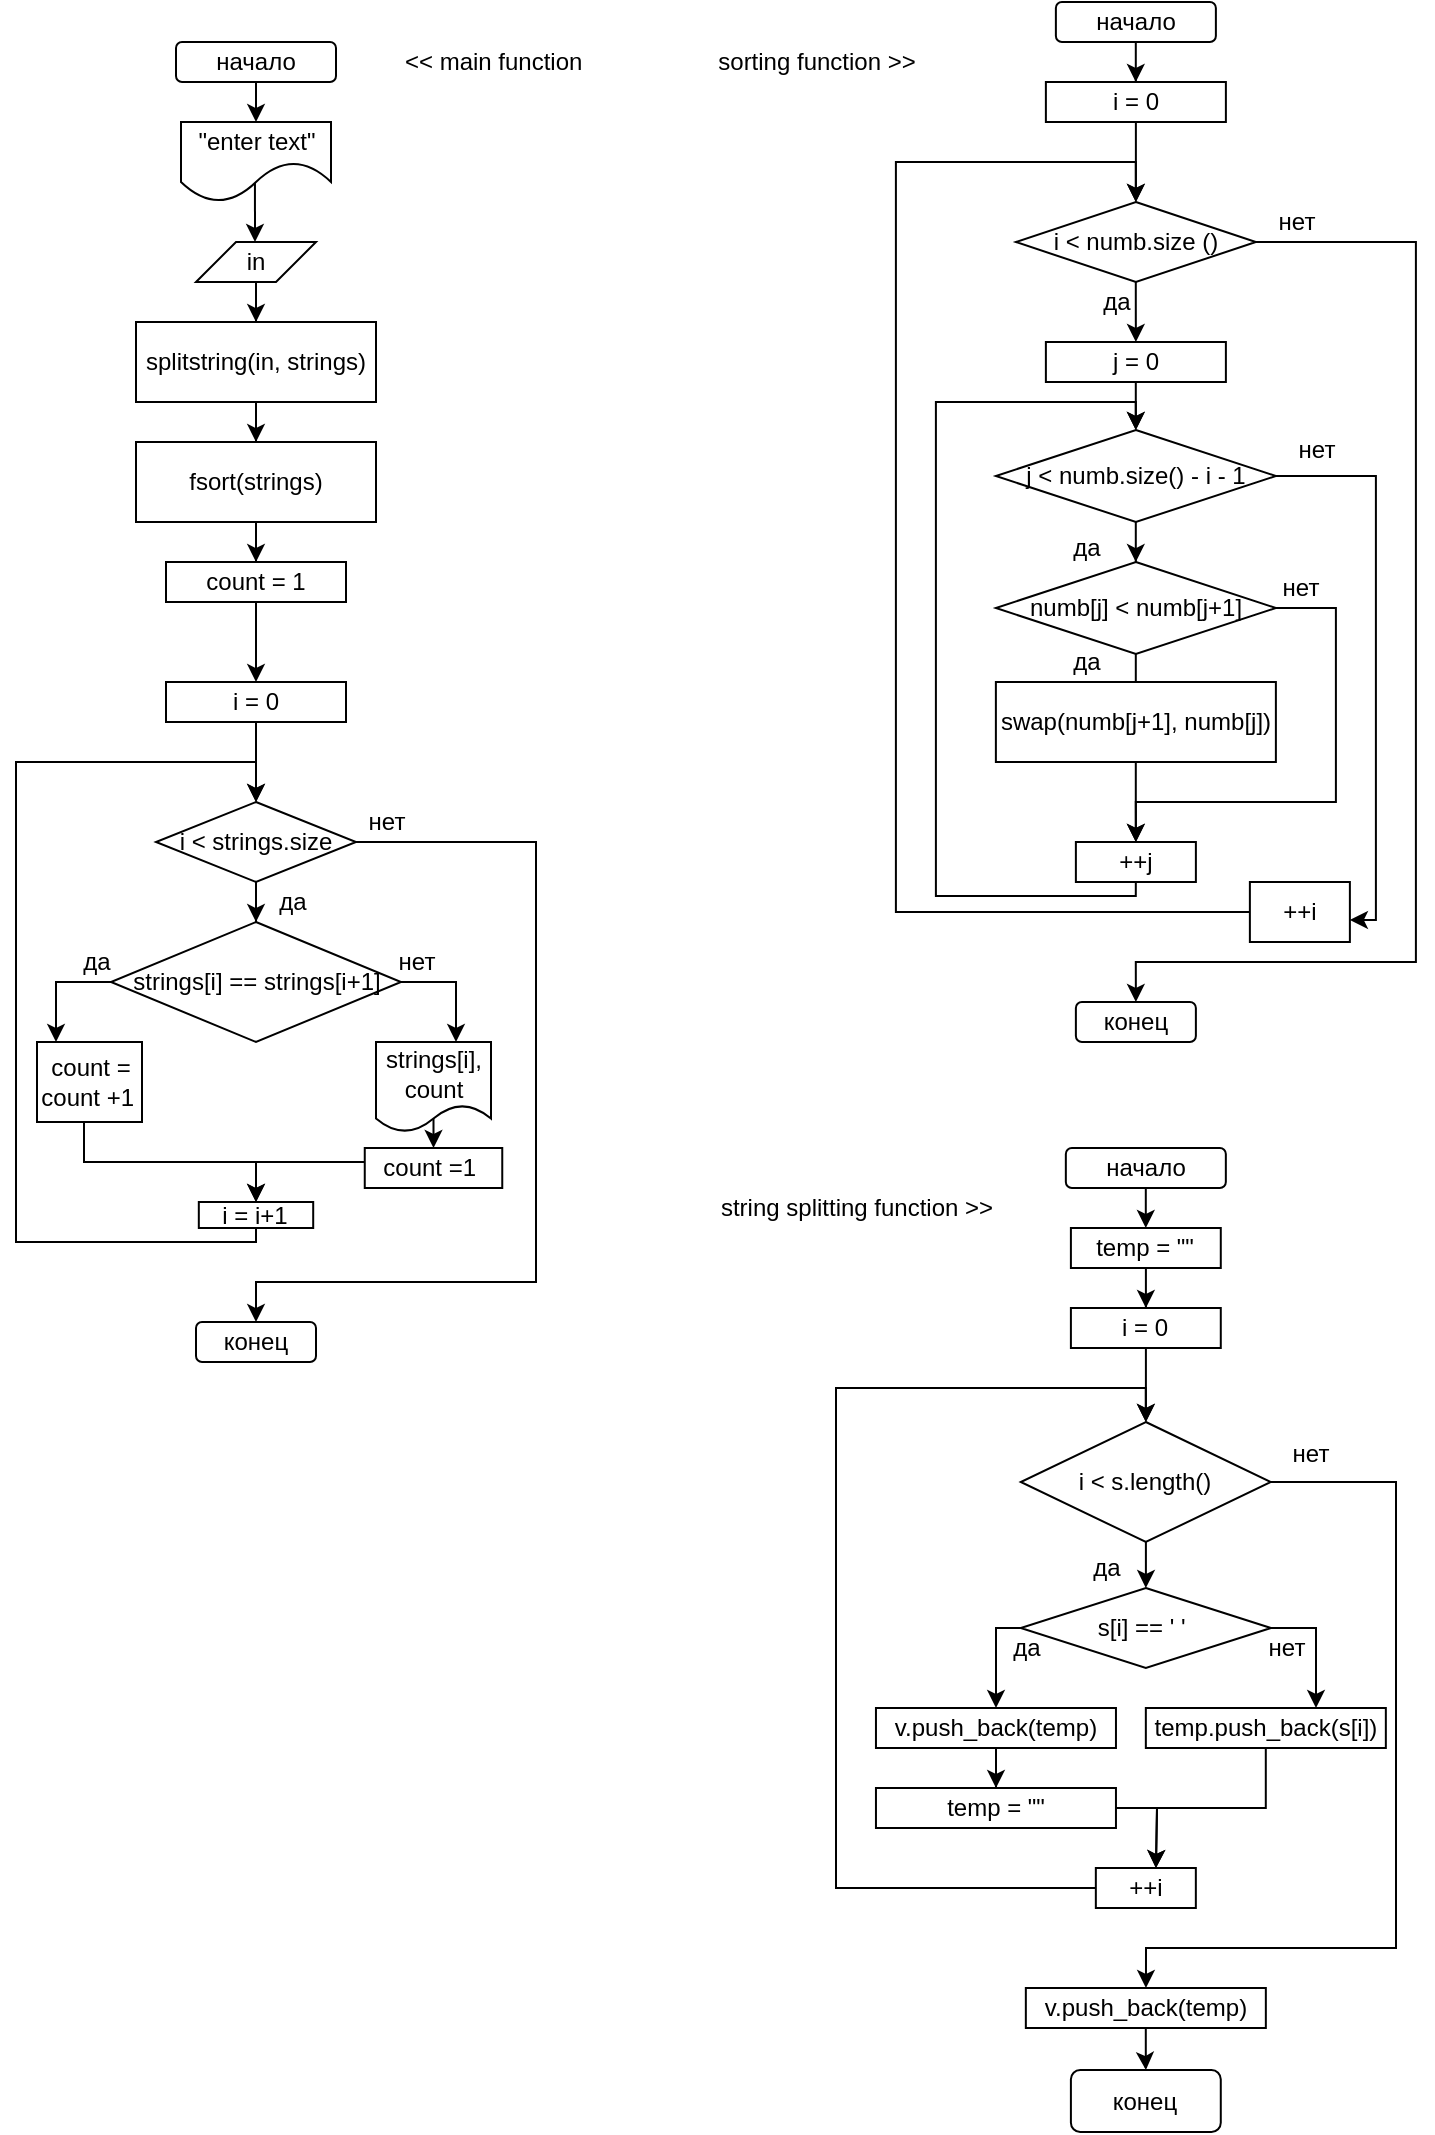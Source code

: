 <mxfile version="16.4.5" type="github"><diagram id="C5RBs43oDa-KdzZeNtuy" name="Page-1"><mxGraphModel dx="1488" dy="711" grid="1" gridSize="20" guides="1" tooltips="1" connect="1" arrows="1" fold="1" page="1" pageScale="1" pageWidth="827" pageHeight="1169" math="0" shadow="0"><root><mxCell id="WIyWlLk6GJQsqaUBKTNV-0"/><mxCell id="WIyWlLk6GJQsqaUBKTNV-1" parent="WIyWlLk6GJQsqaUBKTNV-0"/><mxCell id="1RpnwZJN1rMyHzHDHrBu-5" value="" style="edgeStyle=orthogonalEdgeStyle;rounded=0;orthogonalLoop=1;jettySize=auto;html=1;" parent="WIyWlLk6GJQsqaUBKTNV-1" source="WIyWlLk6GJQsqaUBKTNV-3" edge="1"><mxGeometry relative="1" as="geometry"><mxPoint x="220" y="80" as="targetPoint"/></mxGeometry></mxCell><mxCell id="WIyWlLk6GJQsqaUBKTNV-3" value="&lt;font style=&quot;font-size: 12px&quot;&gt;начало&lt;/font&gt;" style="rounded=1;whiteSpace=wrap;html=1;fontSize=12;glass=0;strokeWidth=1;shadow=0;" parent="WIyWlLk6GJQsqaUBKTNV-1" vertex="1"><mxGeometry x="180" y="40" width="80" height="20" as="geometry"/></mxCell><mxCell id="WG-GIoE7qXhuWjVk6lCx-4" value="" style="edgeStyle=orthogonalEdgeStyle;rounded=0;orthogonalLoop=1;jettySize=auto;html=1;fontSize=12;exitX=0.493;exitY=0.725;exitDx=0;exitDy=0;exitPerimeter=0;" edge="1" parent="WIyWlLk6GJQsqaUBKTNV-1" source="WG-GIoE7qXhuWjVk6lCx-2" target="WG-GIoE7qXhuWjVk6lCx-3"><mxGeometry relative="1" as="geometry"/></mxCell><mxCell id="WG-GIoE7qXhuWjVk6lCx-2" value="&quot;enter text&quot;" style="shape=document;whiteSpace=wrap;html=1;boundedLbl=1;fontSize=12;size=0.5;" vertex="1" parent="WIyWlLk6GJQsqaUBKTNV-1"><mxGeometry x="182.5" y="80" width="75" height="40" as="geometry"/></mxCell><mxCell id="WG-GIoE7qXhuWjVk6lCx-6" value="" style="edgeStyle=orthogonalEdgeStyle;rounded=0;orthogonalLoop=1;jettySize=auto;html=1;fontSize=12;" edge="1" parent="WIyWlLk6GJQsqaUBKTNV-1" source="WG-GIoE7qXhuWjVk6lCx-3" target="WG-GIoE7qXhuWjVk6lCx-5"><mxGeometry relative="1" as="geometry"/></mxCell><mxCell id="WG-GIoE7qXhuWjVk6lCx-3" value="in" style="shape=parallelogram;perimeter=parallelogramPerimeter;whiteSpace=wrap;html=1;fixedSize=1;" vertex="1" parent="WIyWlLk6GJQsqaUBKTNV-1"><mxGeometry x="190" y="140" width="60" height="20" as="geometry"/></mxCell><mxCell id="WG-GIoE7qXhuWjVk6lCx-8" value="" style="edgeStyle=orthogonalEdgeStyle;rounded=0;orthogonalLoop=1;jettySize=auto;html=1;fontSize=12;" edge="1" parent="WIyWlLk6GJQsqaUBKTNV-1" source="WG-GIoE7qXhuWjVk6lCx-5" target="WG-GIoE7qXhuWjVk6lCx-7"><mxGeometry relative="1" as="geometry"/></mxCell><mxCell id="WG-GIoE7qXhuWjVk6lCx-5" value="splitstring(in, strings)" style="whiteSpace=wrap;html=1;" vertex="1" parent="WIyWlLk6GJQsqaUBKTNV-1"><mxGeometry x="160" y="180" width="120" height="40" as="geometry"/></mxCell><mxCell id="WG-GIoE7qXhuWjVk6lCx-10" value="" style="edgeStyle=orthogonalEdgeStyle;rounded=0;orthogonalLoop=1;jettySize=auto;html=1;fontSize=12;" edge="1" parent="WIyWlLk6GJQsqaUBKTNV-1" source="WG-GIoE7qXhuWjVk6lCx-7" target="WG-GIoE7qXhuWjVk6lCx-9"><mxGeometry relative="1" as="geometry"/></mxCell><mxCell id="WG-GIoE7qXhuWjVk6lCx-7" value="fsort(strings)" style="whiteSpace=wrap;html=1;" vertex="1" parent="WIyWlLk6GJQsqaUBKTNV-1"><mxGeometry x="160" y="240" width="120" height="40" as="geometry"/></mxCell><mxCell id="WG-GIoE7qXhuWjVk6lCx-12" value="" style="edgeStyle=orthogonalEdgeStyle;rounded=0;orthogonalLoop=1;jettySize=auto;html=1;fontSize=12;" edge="1" parent="WIyWlLk6GJQsqaUBKTNV-1" source="WG-GIoE7qXhuWjVk6lCx-9" target="WG-GIoE7qXhuWjVk6lCx-11"><mxGeometry relative="1" as="geometry"/></mxCell><mxCell id="WG-GIoE7qXhuWjVk6lCx-9" value="count = 1" style="whiteSpace=wrap;html=1;" vertex="1" parent="WIyWlLk6GJQsqaUBKTNV-1"><mxGeometry x="175" y="300" width="90" height="20" as="geometry"/></mxCell><mxCell id="WG-GIoE7qXhuWjVk6lCx-14" value="" style="edgeStyle=orthogonalEdgeStyle;rounded=0;orthogonalLoop=1;jettySize=auto;html=1;fontSize=12;" edge="1" parent="WIyWlLk6GJQsqaUBKTNV-1" source="WG-GIoE7qXhuWjVk6lCx-11" target="WG-GIoE7qXhuWjVk6lCx-13"><mxGeometry relative="1" as="geometry"/></mxCell><mxCell id="WG-GIoE7qXhuWjVk6lCx-11" value="i = 0" style="whiteSpace=wrap;html=1;" vertex="1" parent="WIyWlLk6GJQsqaUBKTNV-1"><mxGeometry x="175" y="360" width="90" height="20" as="geometry"/></mxCell><mxCell id="WG-GIoE7qXhuWjVk6lCx-16" value="" style="edgeStyle=orthogonalEdgeStyle;rounded=0;orthogonalLoop=1;jettySize=auto;html=1;fontSize=12;" edge="1" parent="WIyWlLk6GJQsqaUBKTNV-1" source="WG-GIoE7qXhuWjVk6lCx-13" target="WG-GIoE7qXhuWjVk6lCx-15"><mxGeometry relative="1" as="geometry"/></mxCell><mxCell id="WG-GIoE7qXhuWjVk6lCx-29" style="edgeStyle=orthogonalEdgeStyle;rounded=0;orthogonalLoop=1;jettySize=auto;html=1;fontSize=12;" edge="1" parent="WIyWlLk6GJQsqaUBKTNV-1" source="WG-GIoE7qXhuWjVk6lCx-13"><mxGeometry relative="1" as="geometry"><mxPoint x="220" y="680" as="targetPoint"/><Array as="points"><mxPoint x="360" y="440"/><mxPoint x="360" y="660"/><mxPoint x="220" y="660"/></Array></mxGeometry></mxCell><mxCell id="WG-GIoE7qXhuWjVk6lCx-13" value="i &amp;lt; strings.size" style="rhombus;whiteSpace=wrap;html=1;" vertex="1" parent="WIyWlLk6GJQsqaUBKTNV-1"><mxGeometry x="170" y="420" width="100" height="40" as="geometry"/></mxCell><mxCell id="WG-GIoE7qXhuWjVk6lCx-20" style="edgeStyle=orthogonalEdgeStyle;rounded=0;orthogonalLoop=1;jettySize=auto;html=1;fontSize=12;" edge="1" parent="WIyWlLk6GJQsqaUBKTNV-1" source="WG-GIoE7qXhuWjVk6lCx-15"><mxGeometry relative="1" as="geometry"><mxPoint x="120" y="540" as="targetPoint"/><Array as="points"><mxPoint x="120" y="510"/></Array></mxGeometry></mxCell><mxCell id="WG-GIoE7qXhuWjVk6lCx-23" style="edgeStyle=orthogonalEdgeStyle;rounded=0;orthogonalLoop=1;jettySize=auto;html=1;fontSize=12;" edge="1" parent="WIyWlLk6GJQsqaUBKTNV-1" source="WG-GIoE7qXhuWjVk6lCx-15"><mxGeometry relative="1" as="geometry"><mxPoint x="320" y="540" as="targetPoint"/><Array as="points"><mxPoint x="320" y="510"/><mxPoint x="320" y="540"/></Array></mxGeometry></mxCell><mxCell id="WG-GIoE7qXhuWjVk6lCx-15" value="strings[i] == strings[i+1]" style="rhombus;whiteSpace=wrap;html=1;" vertex="1" parent="WIyWlLk6GJQsqaUBKTNV-1"><mxGeometry x="147.5" y="480" width="145" height="60" as="geometry"/></mxCell><mxCell id="WG-GIoE7qXhuWjVk6lCx-36" style="edgeStyle=orthogonalEdgeStyle;rounded=0;orthogonalLoop=1;jettySize=auto;html=1;fontSize=12;" edge="1" parent="WIyWlLk6GJQsqaUBKTNV-1" source="WG-GIoE7qXhuWjVk6lCx-19"><mxGeometry relative="1" as="geometry"><mxPoint x="220" y="620" as="targetPoint"/><Array as="points"><mxPoint x="134" y="600"/><mxPoint x="220" y="600"/></Array></mxGeometry></mxCell><mxCell id="WG-GIoE7qXhuWjVk6lCx-19" value="count = count&amp;nbsp;+1&amp;nbsp;" style="whiteSpace=wrap;html=1;" vertex="1" parent="WIyWlLk6GJQsqaUBKTNV-1"><mxGeometry x="110.5" y="540" width="52.5" height="40" as="geometry"/></mxCell><mxCell id="WG-GIoE7qXhuWjVk6lCx-21" value="да" style="text;html=1;align=center;verticalAlign=middle;resizable=0;points=[];autosize=1;strokeColor=none;fillColor=none;fontSize=12;" vertex="1" parent="WIyWlLk6GJQsqaUBKTNV-1"><mxGeometry x="120" y="490" width="40" height="20" as="geometry"/></mxCell><mxCell id="WG-GIoE7qXhuWjVk6lCx-22" value="да" style="text;html=1;align=center;verticalAlign=middle;resizable=0;points=[];autosize=1;strokeColor=none;fillColor=none;fontSize=12;" vertex="1" parent="WIyWlLk6GJQsqaUBKTNV-1"><mxGeometry x="217.5" y="460" width="40" height="20" as="geometry"/></mxCell><mxCell id="WG-GIoE7qXhuWjVk6lCx-24" value="нет" style="text;html=1;align=center;verticalAlign=middle;resizable=0;points=[];autosize=1;strokeColor=none;fillColor=none;fontSize=12;" vertex="1" parent="WIyWlLk6GJQsqaUBKTNV-1"><mxGeometry x="280" y="490" width="40" height="20" as="geometry"/></mxCell><mxCell id="WG-GIoE7qXhuWjVk6lCx-25" value="нет" style="text;html=1;align=center;verticalAlign=middle;resizable=0;points=[];autosize=1;strokeColor=none;fillColor=none;fontSize=12;" vertex="1" parent="WIyWlLk6GJQsqaUBKTNV-1"><mxGeometry x="265" y="420" width="40" height="20" as="geometry"/></mxCell><mxCell id="WG-GIoE7qXhuWjVk6lCx-33" value="" style="edgeStyle=orthogonalEdgeStyle;rounded=0;orthogonalLoop=1;jettySize=auto;html=1;fontSize=12;exitX=0.5;exitY=0.5;exitDx=0;exitDy=0;exitPerimeter=0;entryX=0.5;entryY=0;entryDx=0;entryDy=0;" edge="1" parent="WIyWlLk6GJQsqaUBKTNV-1" source="WG-GIoE7qXhuWjVk6lCx-26" target="WG-GIoE7qXhuWjVk6lCx-31"><mxGeometry relative="1" as="geometry"><mxPoint x="308.75" y="665" as="targetPoint"/></mxGeometry></mxCell><mxCell id="WG-GIoE7qXhuWjVk6lCx-26" value="strings[i], count" style="shape=document;whiteSpace=wrap;html=1;boundedLbl=1;fontSize=12;" vertex="1" parent="WIyWlLk6GJQsqaUBKTNV-1"><mxGeometry x="280" y="540" width="57.5" height="45" as="geometry"/></mxCell><mxCell id="WG-GIoE7qXhuWjVk6lCx-30" value="конец" style="rounded=1;whiteSpace=wrap;html=1;fontSize=12;" vertex="1" parent="WIyWlLk6GJQsqaUBKTNV-1"><mxGeometry x="190" y="680" width="60" height="20" as="geometry"/></mxCell><mxCell id="WG-GIoE7qXhuWjVk6lCx-37" style="edgeStyle=orthogonalEdgeStyle;rounded=0;orthogonalLoop=1;jettySize=auto;html=1;fontSize=12;" edge="1" parent="WIyWlLk6GJQsqaUBKTNV-1" source="WG-GIoE7qXhuWjVk6lCx-31"><mxGeometry relative="1" as="geometry"><mxPoint x="220" y="620" as="targetPoint"/><Array as="points"><mxPoint x="220" y="600"/></Array></mxGeometry></mxCell><mxCell id="WG-GIoE7qXhuWjVk6lCx-31" value="count =1&amp;nbsp;" style="whiteSpace=wrap;html=1;" vertex="1" parent="WIyWlLk6GJQsqaUBKTNV-1"><mxGeometry x="274.38" y="593" width="68.75" height="20" as="geometry"/></mxCell><mxCell id="WG-GIoE7qXhuWjVk6lCx-39" style="edgeStyle=orthogonalEdgeStyle;rounded=0;orthogonalLoop=1;jettySize=auto;html=1;fontSize=12;" edge="1" parent="WIyWlLk6GJQsqaUBKTNV-1" source="WG-GIoE7qXhuWjVk6lCx-38"><mxGeometry relative="1" as="geometry"><mxPoint x="220" y="420" as="targetPoint"/><Array as="points"><mxPoint x="220" y="640"/><mxPoint x="100" y="640"/><mxPoint x="100" y="400"/><mxPoint x="220" y="400"/></Array></mxGeometry></mxCell><mxCell id="WG-GIoE7qXhuWjVk6lCx-38" value="i = i+1" style="whiteSpace=wrap;html=1;fontSize=12;" vertex="1" parent="WIyWlLk6GJQsqaUBKTNV-1"><mxGeometry x="191.41" y="620" width="57.19" height="13" as="geometry"/></mxCell><mxCell id="WG-GIoE7qXhuWjVk6lCx-46" value="" style="edgeStyle=orthogonalEdgeStyle;rounded=0;orthogonalLoop=1;jettySize=auto;html=1;fontSize=12;" edge="1" parent="WIyWlLk6GJQsqaUBKTNV-1" source="WG-GIoE7qXhuWjVk6lCx-40" target="WG-GIoE7qXhuWjVk6lCx-45"><mxGeometry relative="1" as="geometry"/></mxCell><mxCell id="WG-GIoE7qXhuWjVk6lCx-40" value="&lt;font style=&quot;font-size: 12px&quot;&gt;начало&lt;/font&gt;" style="rounded=1;whiteSpace=wrap;html=1;fontSize=12;glass=0;strokeWidth=1;shadow=0;" vertex="1" parent="WIyWlLk6GJQsqaUBKTNV-1"><mxGeometry x="619.94" y="20" width="80" height="20" as="geometry"/></mxCell><mxCell id="WG-GIoE7qXhuWjVk6lCx-48" value="" style="edgeStyle=orthogonalEdgeStyle;rounded=0;orthogonalLoop=1;jettySize=auto;html=1;fontSize=12;" edge="1" parent="WIyWlLk6GJQsqaUBKTNV-1" source="WG-GIoE7qXhuWjVk6lCx-45" target="WG-GIoE7qXhuWjVk6lCx-47"><mxGeometry relative="1" as="geometry"/></mxCell><mxCell id="WG-GIoE7qXhuWjVk6lCx-45" value="i = 0" style="whiteSpace=wrap;html=1;" vertex="1" parent="WIyWlLk6GJQsqaUBKTNV-1"><mxGeometry x="614.94" y="60" width="90" height="20" as="geometry"/></mxCell><mxCell id="WG-GIoE7qXhuWjVk6lCx-50" value="" style="edgeStyle=orthogonalEdgeStyle;rounded=0;orthogonalLoop=1;jettySize=auto;html=1;fontSize=12;entryX=0.5;entryY=0;entryDx=0;entryDy=0;" edge="1" parent="WIyWlLk6GJQsqaUBKTNV-1" source="WG-GIoE7qXhuWjVk6lCx-47" target="WG-GIoE7qXhuWjVk6lCx-51"><mxGeometry relative="1" as="geometry"><mxPoint x="659.94" y="240" as="targetPoint"/></mxGeometry></mxCell><mxCell id="WG-GIoE7qXhuWjVk6lCx-52" style="edgeStyle=orthogonalEdgeStyle;rounded=0;orthogonalLoop=1;jettySize=auto;html=1;fontSize=12;entryX=0.5;entryY=0;entryDx=0;entryDy=0;" edge="1" parent="WIyWlLk6GJQsqaUBKTNV-1" source="WG-GIoE7qXhuWjVk6lCx-47" target="WG-GIoE7qXhuWjVk6lCx-53"><mxGeometry relative="1" as="geometry"><mxPoint x="659.94" y="440" as="targetPoint"/><Array as="points"><mxPoint x="799.94" y="140"/><mxPoint x="799.94" y="500"/><mxPoint x="659.94" y="500"/></Array></mxGeometry></mxCell><mxCell id="WG-GIoE7qXhuWjVk6lCx-47" value="i &amp;lt; numb.size ()" style="rhombus;whiteSpace=wrap;html=1;" vertex="1" parent="WIyWlLk6GJQsqaUBKTNV-1"><mxGeometry x="599.94" y="120" width="120" height="40" as="geometry"/></mxCell><mxCell id="WG-GIoE7qXhuWjVk6lCx-55" value="" style="edgeStyle=orthogonalEdgeStyle;rounded=0;orthogonalLoop=1;jettySize=auto;html=1;fontSize=12;" edge="1" parent="WIyWlLk6GJQsqaUBKTNV-1" source="WG-GIoE7qXhuWjVk6lCx-51" target="WG-GIoE7qXhuWjVk6lCx-54"><mxGeometry relative="1" as="geometry"/></mxCell><mxCell id="WG-GIoE7qXhuWjVk6lCx-51" value="j = 0" style="whiteSpace=wrap;html=1;" vertex="1" parent="WIyWlLk6GJQsqaUBKTNV-1"><mxGeometry x="614.94" y="190" width="90" height="20" as="geometry"/></mxCell><mxCell id="WG-GIoE7qXhuWjVk6lCx-53" value="конец" style="rounded=1;whiteSpace=wrap;html=1;fontSize=12;" vertex="1" parent="WIyWlLk6GJQsqaUBKTNV-1"><mxGeometry x="629.94" y="520" width="60" height="20" as="geometry"/></mxCell><mxCell id="WG-GIoE7qXhuWjVk6lCx-57" value="" style="edgeStyle=orthogonalEdgeStyle;rounded=0;orthogonalLoop=1;jettySize=auto;html=1;fontSize=12;" edge="1" parent="WIyWlLk6GJQsqaUBKTNV-1" source="WG-GIoE7qXhuWjVk6lCx-54" target="WG-GIoE7qXhuWjVk6lCx-56"><mxGeometry relative="1" as="geometry"/></mxCell><mxCell id="WG-GIoE7qXhuWjVk6lCx-72" style="edgeStyle=orthogonalEdgeStyle;rounded=0;orthogonalLoop=1;jettySize=auto;html=1;exitX=1;exitY=0.5;exitDx=0;exitDy=0;fontSize=12;entryX=0.5;entryY=0;entryDx=0;entryDy=0;startArrow=none;" edge="1" parent="WIyWlLk6GJQsqaUBKTNV-1" source="WG-GIoE7qXhuWjVk6lCx-73" target="WG-GIoE7qXhuWjVk6lCx-47"><mxGeometry relative="1" as="geometry"><mxPoint x="559.94" y="180" as="targetPoint"/><Array as="points"><mxPoint x="539.94" y="100"/><mxPoint x="659.94" y="100"/></Array></mxGeometry></mxCell><mxCell id="WG-GIoE7qXhuWjVk6lCx-76" style="edgeStyle=orthogonalEdgeStyle;rounded=0;orthogonalLoop=1;jettySize=auto;html=1;exitX=1;exitY=0.5;exitDx=0;exitDy=0;fontSize=12;" edge="1" parent="WIyWlLk6GJQsqaUBKTNV-1" source="WG-GIoE7qXhuWjVk6lCx-54" target="WG-GIoE7qXhuWjVk6lCx-73"><mxGeometry relative="1" as="geometry"><mxPoint x="779.94" y="480" as="targetPoint"/><Array as="points"><mxPoint x="779.94" y="257"/><mxPoint x="779.94" y="479"/></Array></mxGeometry></mxCell><mxCell id="WG-GIoE7qXhuWjVk6lCx-54" value="j &amp;lt; numb.size() - i - 1" style="rhombus;whiteSpace=wrap;html=1;" vertex="1" parent="WIyWlLk6GJQsqaUBKTNV-1"><mxGeometry x="589.94" y="234" width="140" height="46" as="geometry"/></mxCell><mxCell id="WG-GIoE7qXhuWjVk6lCx-59" value="" style="edgeStyle=orthogonalEdgeStyle;rounded=0;orthogonalLoop=1;jettySize=auto;html=1;fontSize=12;" edge="1" parent="WIyWlLk6GJQsqaUBKTNV-1" source="WG-GIoE7qXhuWjVk6lCx-56"><mxGeometry relative="1" as="geometry"><mxPoint x="659.94" y="360" as="targetPoint"/></mxGeometry></mxCell><mxCell id="WG-GIoE7qXhuWjVk6lCx-62" style="edgeStyle=orthogonalEdgeStyle;rounded=0;orthogonalLoop=1;jettySize=auto;html=1;fontSize=12;" edge="1" parent="WIyWlLk6GJQsqaUBKTNV-1" source="WG-GIoE7qXhuWjVk6lCx-56"><mxGeometry relative="1" as="geometry"><mxPoint x="659.94" y="440" as="targetPoint"/><Array as="points"><mxPoint x="759.94" y="323"/><mxPoint x="759.94" y="420"/><mxPoint x="659.94" y="420"/></Array></mxGeometry></mxCell><mxCell id="WG-GIoE7qXhuWjVk6lCx-56" value="numb[j] &amp;lt; numb[j+1]" style="rhombus;whiteSpace=wrap;html=1;" vertex="1" parent="WIyWlLk6GJQsqaUBKTNV-1"><mxGeometry x="589.94" y="300" width="140" height="46" as="geometry"/></mxCell><mxCell id="WG-GIoE7qXhuWjVk6lCx-61" value="" style="edgeStyle=orthogonalEdgeStyle;rounded=0;orthogonalLoop=1;jettySize=auto;html=1;fontSize=12;" edge="1" parent="WIyWlLk6GJQsqaUBKTNV-1" source="WG-GIoE7qXhuWjVk6lCx-60"><mxGeometry relative="1" as="geometry"><mxPoint x="659.94" y="440" as="targetPoint"/></mxGeometry></mxCell><mxCell id="WG-GIoE7qXhuWjVk6lCx-60" value="swap(numb[j+1], numb[j])" style="rounded=0;whiteSpace=wrap;html=1;fontSize=12;" vertex="1" parent="WIyWlLk6GJQsqaUBKTNV-1"><mxGeometry x="589.94" y="360" width="140" height="40" as="geometry"/></mxCell><mxCell id="WG-GIoE7qXhuWjVk6lCx-64" value="нет" style="text;html=1;align=center;verticalAlign=middle;resizable=0;points=[];autosize=1;strokeColor=none;fillColor=none;fontSize=12;" vertex="1" parent="WIyWlLk6GJQsqaUBKTNV-1"><mxGeometry x="721.94" y="303" width="40" height="20" as="geometry"/></mxCell><mxCell id="WG-GIoE7qXhuWjVk6lCx-65" value="нет" style="text;html=1;align=center;verticalAlign=middle;resizable=0;points=[];autosize=1;strokeColor=none;fillColor=none;fontSize=12;" vertex="1" parent="WIyWlLk6GJQsqaUBKTNV-1"><mxGeometry x="729.94" y="234" width="40" height="20" as="geometry"/></mxCell><mxCell id="WG-GIoE7qXhuWjVk6lCx-66" value="нет" style="text;html=1;align=center;verticalAlign=middle;resizable=0;points=[];autosize=1;strokeColor=none;fillColor=none;fontSize=12;" vertex="1" parent="WIyWlLk6GJQsqaUBKTNV-1"><mxGeometry x="719.94" y="120" width="40" height="20" as="geometry"/></mxCell><mxCell id="WG-GIoE7qXhuWjVk6lCx-67" value="да" style="text;html=1;align=center;verticalAlign=middle;resizable=0;points=[];autosize=1;strokeColor=none;fillColor=none;fontSize=12;" vertex="1" parent="WIyWlLk6GJQsqaUBKTNV-1"><mxGeometry x="614.94" y="340" width="40" height="20" as="geometry"/></mxCell><mxCell id="WG-GIoE7qXhuWjVk6lCx-68" value="да" style="text;html=1;align=center;verticalAlign=middle;resizable=0;points=[];autosize=1;strokeColor=none;fillColor=none;fontSize=12;" vertex="1" parent="WIyWlLk6GJQsqaUBKTNV-1"><mxGeometry x="614.94" y="283" width="40" height="20" as="geometry"/></mxCell><mxCell id="WG-GIoE7qXhuWjVk6lCx-69" value="да" style="text;html=1;align=center;verticalAlign=middle;resizable=0;points=[];autosize=1;strokeColor=none;fillColor=none;fontSize=12;" vertex="1" parent="WIyWlLk6GJQsqaUBKTNV-1"><mxGeometry x="629.94" y="160" width="40" height="20" as="geometry"/></mxCell><mxCell id="WG-GIoE7qXhuWjVk6lCx-71" style="edgeStyle=orthogonalEdgeStyle;rounded=0;orthogonalLoop=1;jettySize=auto;html=1;fontSize=12;entryX=0.5;entryY=0;entryDx=0;entryDy=0;" edge="1" parent="WIyWlLk6GJQsqaUBKTNV-1" target="WG-GIoE7qXhuWjVk6lCx-54"><mxGeometry relative="1" as="geometry"><mxPoint x="559.94" y="307" as="targetPoint"/><mxPoint x="659.94" y="447" as="sourcePoint"/><Array as="points"><mxPoint x="659.94" y="467"/><mxPoint x="559.94" y="467"/><mxPoint x="559.94" y="220"/><mxPoint x="659.94" y="220"/></Array></mxGeometry></mxCell><mxCell id="WG-GIoE7qXhuWjVk6lCx-70" value="++j" style="rounded=0;whiteSpace=wrap;html=1;fontSize=12;" vertex="1" parent="WIyWlLk6GJQsqaUBKTNV-1"><mxGeometry x="629.94" y="440" width="60" height="20" as="geometry"/></mxCell><mxCell id="WG-GIoE7qXhuWjVk6lCx-73" value="++i" style="rounded=0;whiteSpace=wrap;html=1;fontSize=12;" vertex="1" parent="WIyWlLk6GJQsqaUBKTNV-1"><mxGeometry x="716.94" y="460" width="50" height="30" as="geometry"/></mxCell><mxCell id="WG-GIoE7qXhuWjVk6lCx-77" value="sorting function &amp;gt;&amp;gt;" style="text;html=1;align=center;verticalAlign=middle;resizable=0;points=[];autosize=1;strokeColor=none;fillColor=none;fontSize=12;" vertex="1" parent="WIyWlLk6GJQsqaUBKTNV-1"><mxGeometry x="439.94" y="40" width="120" height="20" as="geometry"/></mxCell><mxCell id="WG-GIoE7qXhuWjVk6lCx-78" value="&amp;lt;&amp;lt; main function&amp;nbsp;" style="text;html=1;align=center;verticalAlign=middle;resizable=0;points=[];autosize=1;strokeColor=none;fillColor=none;fontSize=12;" vertex="1" parent="WIyWlLk6GJQsqaUBKTNV-1"><mxGeometry x="280" y="40" width="120" height="20" as="geometry"/></mxCell><mxCell id="WG-GIoE7qXhuWjVk6lCx-83" value="" style="edgeStyle=orthogonalEdgeStyle;rounded=0;orthogonalLoop=1;jettySize=auto;html=1;fontSize=12;" edge="1" parent="WIyWlLk6GJQsqaUBKTNV-1" source="WG-GIoE7qXhuWjVk6lCx-79" target="WG-GIoE7qXhuWjVk6lCx-82"><mxGeometry relative="1" as="geometry"/></mxCell><mxCell id="WG-GIoE7qXhuWjVk6lCx-79" value="&lt;font style=&quot;font-size: 12px&quot;&gt;начало&lt;/font&gt;" style="rounded=1;whiteSpace=wrap;html=1;fontSize=12;glass=0;strokeWidth=1;shadow=0;" vertex="1" parent="WIyWlLk6GJQsqaUBKTNV-1"><mxGeometry x="624.92" y="593" width="80" height="20" as="geometry"/></mxCell><mxCell id="WG-GIoE7qXhuWjVk6lCx-85" value="" style="edgeStyle=orthogonalEdgeStyle;rounded=0;orthogonalLoop=1;jettySize=auto;html=1;fontSize=12;" edge="1" parent="WIyWlLk6GJQsqaUBKTNV-1" source="WG-GIoE7qXhuWjVk6lCx-82" target="WG-GIoE7qXhuWjVk6lCx-84"><mxGeometry relative="1" as="geometry"/></mxCell><mxCell id="WG-GIoE7qXhuWjVk6lCx-82" value="temp = &quot;&quot;" style="rounded=0;whiteSpace=wrap;html=1;fontSize=12;" vertex="1" parent="WIyWlLk6GJQsqaUBKTNV-1"><mxGeometry x="627.45" y="633" width="74.94" height="20" as="geometry"/></mxCell><mxCell id="WG-GIoE7qXhuWjVk6lCx-87" value="" style="edgeStyle=orthogonalEdgeStyle;rounded=0;orthogonalLoop=1;jettySize=auto;html=1;fontSize=12;" edge="1" parent="WIyWlLk6GJQsqaUBKTNV-1" source="WG-GIoE7qXhuWjVk6lCx-84" target="WG-GIoE7qXhuWjVk6lCx-86"><mxGeometry relative="1" as="geometry"/></mxCell><mxCell id="WG-GIoE7qXhuWjVk6lCx-84" value="i = 0" style="rounded=0;whiteSpace=wrap;html=1;fontSize=12;" vertex="1" parent="WIyWlLk6GJQsqaUBKTNV-1"><mxGeometry x="627.45" y="673" width="74.94" height="20" as="geometry"/></mxCell><mxCell id="WG-GIoE7qXhuWjVk6lCx-101" value="" style="edgeStyle=orthogonalEdgeStyle;rounded=0;orthogonalLoop=1;jettySize=auto;html=1;fontSize=12;entryX=0.5;entryY=0;entryDx=0;entryDy=0;" edge="1" parent="WIyWlLk6GJQsqaUBKTNV-1" source="WG-GIoE7qXhuWjVk6lCx-86" target="WG-GIoE7qXhuWjVk6lCx-88"><mxGeometry relative="1" as="geometry"/></mxCell><mxCell id="WG-GIoE7qXhuWjVk6lCx-106" style="edgeStyle=orthogonalEdgeStyle;rounded=0;orthogonalLoop=1;jettySize=auto;html=1;fontSize=12;" edge="1" parent="WIyWlLk6GJQsqaUBKTNV-1" source="WG-GIoE7qXhuWjVk6lCx-86"><mxGeometry relative="1" as="geometry"><mxPoint x="664.98" y="1013" as="targetPoint"/><Array as="points"><mxPoint x="789.98" y="760"/><mxPoint x="789.98" y="993"/><mxPoint x="664.98" y="993"/></Array></mxGeometry></mxCell><mxCell id="WG-GIoE7qXhuWjVk6lCx-86" value="i &amp;lt; s.length()" style="rhombus;whiteSpace=wrap;html=1;rounded=0;" vertex="1" parent="WIyWlLk6GJQsqaUBKTNV-1"><mxGeometry x="602.39" y="730" width="125.06" height="60" as="geometry"/></mxCell><mxCell id="WG-GIoE7qXhuWjVk6lCx-91" style="edgeStyle=orthogonalEdgeStyle;rounded=0;orthogonalLoop=1;jettySize=auto;html=1;fontSize=12;" edge="1" parent="WIyWlLk6GJQsqaUBKTNV-1" source="WG-GIoE7qXhuWjVk6lCx-88"><mxGeometry relative="1" as="geometry"><mxPoint x="589.98" y="873" as="targetPoint"/><Array as="points"><mxPoint x="589.98" y="833"/><mxPoint x="589.98" y="873"/></Array></mxGeometry></mxCell><mxCell id="WG-GIoE7qXhuWjVk6lCx-94" style="edgeStyle=orthogonalEdgeStyle;rounded=0;orthogonalLoop=1;jettySize=auto;html=1;entryX=0.709;entryY=0;entryDx=0;entryDy=0;entryPerimeter=0;fontSize=12;" edge="1" parent="WIyWlLk6GJQsqaUBKTNV-1" source="WG-GIoE7qXhuWjVk6lCx-88" target="WG-GIoE7qXhuWjVk6lCx-93"><mxGeometry relative="1" as="geometry"><Array as="points"><mxPoint x="749.98" y="833"/></Array></mxGeometry></mxCell><mxCell id="WG-GIoE7qXhuWjVk6lCx-88" value="s[i] == ' '&amp;nbsp;" style="rhombus;whiteSpace=wrap;html=1;rounded=0;" vertex="1" parent="WIyWlLk6GJQsqaUBKTNV-1"><mxGeometry x="602.39" y="813" width="125.06" height="40" as="geometry"/></mxCell><mxCell id="WG-GIoE7qXhuWjVk6lCx-96" value="" style="edgeStyle=orthogonalEdgeStyle;rounded=0;orthogonalLoop=1;jettySize=auto;html=1;fontSize=12;" edge="1" parent="WIyWlLk6GJQsqaUBKTNV-1" source="WG-GIoE7qXhuWjVk6lCx-92" target="WG-GIoE7qXhuWjVk6lCx-95"><mxGeometry relative="1" as="geometry"/></mxCell><mxCell id="WG-GIoE7qXhuWjVk6lCx-92" value="v.push_back(temp)" style="rounded=0;whiteSpace=wrap;html=1;fontSize=12;" vertex="1" parent="WIyWlLk6GJQsqaUBKTNV-1"><mxGeometry x="529.98" y="873" width="120" height="20" as="geometry"/></mxCell><mxCell id="WG-GIoE7qXhuWjVk6lCx-98" style="edgeStyle=orthogonalEdgeStyle;rounded=0;orthogonalLoop=1;jettySize=auto;html=1;fontSize=12;" edge="1" parent="WIyWlLk6GJQsqaUBKTNV-1" source="WG-GIoE7qXhuWjVk6lCx-93"><mxGeometry relative="1" as="geometry"><mxPoint x="669.98" y="953" as="targetPoint"/></mxGeometry></mxCell><mxCell id="WG-GIoE7qXhuWjVk6lCx-93" value="temp.push_back(s[i])" style="rounded=0;whiteSpace=wrap;html=1;fontSize=12;" vertex="1" parent="WIyWlLk6GJQsqaUBKTNV-1"><mxGeometry x="664.92" y="873" width="120" height="20" as="geometry"/></mxCell><mxCell id="WG-GIoE7qXhuWjVk6lCx-97" style="edgeStyle=orthogonalEdgeStyle;rounded=0;orthogonalLoop=1;jettySize=auto;html=1;fontSize=12;" edge="1" parent="WIyWlLk6GJQsqaUBKTNV-1" source="WG-GIoE7qXhuWjVk6lCx-95"><mxGeometry relative="1" as="geometry"><mxPoint x="669.98" y="953" as="targetPoint"/></mxGeometry></mxCell><mxCell id="WG-GIoE7qXhuWjVk6lCx-95" value="temp = &quot;&quot;" style="rounded=0;whiteSpace=wrap;html=1;fontSize=12;" vertex="1" parent="WIyWlLk6GJQsqaUBKTNV-1"><mxGeometry x="529.98" y="913" width="120" height="20" as="geometry"/></mxCell><mxCell id="WG-GIoE7qXhuWjVk6lCx-100" style="edgeStyle=orthogonalEdgeStyle;rounded=0;orthogonalLoop=1;jettySize=auto;html=1;fontSize=12;entryX=0.5;entryY=0;entryDx=0;entryDy=0;" edge="1" parent="WIyWlLk6GJQsqaUBKTNV-1" source="WG-GIoE7qXhuWjVk6lCx-99" target="WG-GIoE7qXhuWjVk6lCx-86"><mxGeometry relative="1" as="geometry"><mxPoint x="609.98" y="713" as="targetPoint"/><Array as="points"><mxPoint x="509.98" y="963"/><mxPoint x="509.98" y="713"/><mxPoint x="664.98" y="713"/></Array></mxGeometry></mxCell><mxCell id="WG-GIoE7qXhuWjVk6lCx-99" value="++i" style="rounded=0;whiteSpace=wrap;html=1;fontSize=12;" vertex="1" parent="WIyWlLk6GJQsqaUBKTNV-1"><mxGeometry x="639.92" y="953" width="50" height="20" as="geometry"/></mxCell><mxCell id="WG-GIoE7qXhuWjVk6lCx-102" value="нет" style="text;html=1;align=center;verticalAlign=middle;resizable=0;points=[];autosize=1;strokeColor=none;fillColor=none;fontSize=12;" vertex="1" parent="WIyWlLk6GJQsqaUBKTNV-1"><mxGeometry x="714.92" y="833" width="40" height="20" as="geometry"/></mxCell><mxCell id="WG-GIoE7qXhuWjVk6lCx-103" value="нет" style="text;html=1;align=center;verticalAlign=middle;resizable=0;points=[];autosize=1;strokeColor=none;fillColor=none;fontSize=12;" vertex="1" parent="WIyWlLk6GJQsqaUBKTNV-1"><mxGeometry x="726.92" y="736" width="40" height="20" as="geometry"/></mxCell><mxCell id="WG-GIoE7qXhuWjVk6lCx-104" value="да" style="text;html=1;align=center;verticalAlign=middle;resizable=0;points=[];autosize=1;strokeColor=none;fillColor=none;fontSize=12;" vertex="1" parent="WIyWlLk6GJQsqaUBKTNV-1"><mxGeometry x="584.92" y="833" width="40" height="20" as="geometry"/></mxCell><mxCell id="WG-GIoE7qXhuWjVk6lCx-105" value="да" style="text;html=1;align=center;verticalAlign=middle;resizable=0;points=[];autosize=1;strokeColor=none;fillColor=none;fontSize=12;" vertex="1" parent="WIyWlLk6GJQsqaUBKTNV-1"><mxGeometry x="624.92" y="793" width="40" height="20" as="geometry"/></mxCell><mxCell id="WG-GIoE7qXhuWjVk6lCx-109" value="" style="edgeStyle=orthogonalEdgeStyle;rounded=0;orthogonalLoop=1;jettySize=auto;html=1;fontSize=12;" edge="1" parent="WIyWlLk6GJQsqaUBKTNV-1" source="WG-GIoE7qXhuWjVk6lCx-107" target="WG-GIoE7qXhuWjVk6lCx-108"><mxGeometry relative="1" as="geometry"/></mxCell><mxCell id="WG-GIoE7qXhuWjVk6lCx-107" value="v.push_back(temp)" style="rounded=0;whiteSpace=wrap;html=1;fontSize=12;" vertex="1" parent="WIyWlLk6GJQsqaUBKTNV-1"><mxGeometry x="604.92" y="1013" width="120" height="20" as="geometry"/></mxCell><mxCell id="WG-GIoE7qXhuWjVk6lCx-108" value="конец" style="rounded=1;whiteSpace=wrap;html=1;fontSize=12;" vertex="1" parent="WIyWlLk6GJQsqaUBKTNV-1"><mxGeometry x="627.45" y="1054" width="74.94" height="31" as="geometry"/></mxCell><mxCell id="WG-GIoE7qXhuWjVk6lCx-110" value="string splitting function &amp;gt;&amp;gt;" style="text;html=1;align=center;verticalAlign=middle;resizable=0;points=[];autosize=1;strokeColor=none;fillColor=none;fontSize=12;" vertex="1" parent="WIyWlLk6GJQsqaUBKTNV-1"><mxGeometry x="439.94" y="613" width="160" height="20" as="geometry"/></mxCell></root></mxGraphModel></diagram></mxfile>